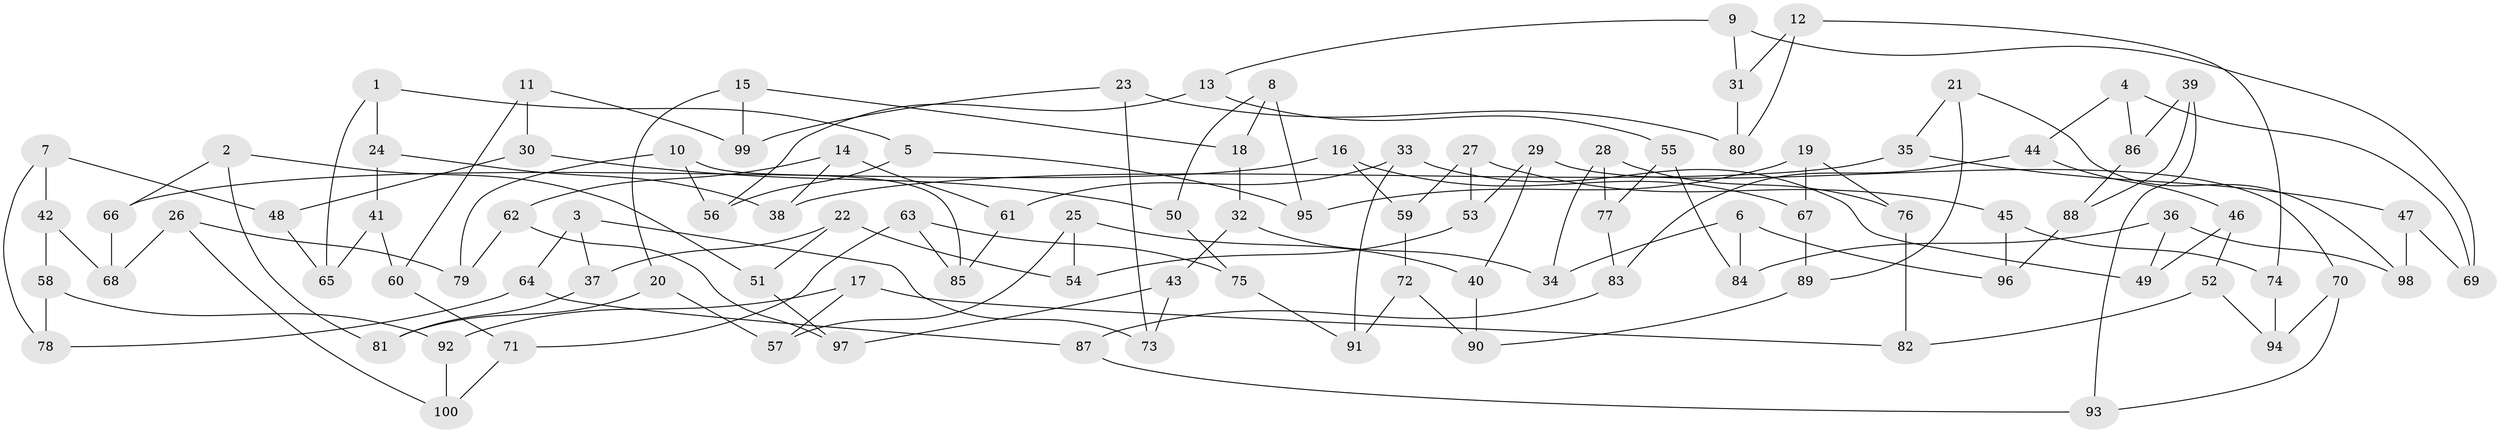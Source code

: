 // Generated by graph-tools (version 1.1) at 2025/39/02/21/25 10:39:00]
// undirected, 100 vertices, 150 edges
graph export_dot {
graph [start="1"]
  node [color=gray90,style=filled];
  1;
  2;
  3;
  4;
  5;
  6;
  7;
  8;
  9;
  10;
  11;
  12;
  13;
  14;
  15;
  16;
  17;
  18;
  19;
  20;
  21;
  22;
  23;
  24;
  25;
  26;
  27;
  28;
  29;
  30;
  31;
  32;
  33;
  34;
  35;
  36;
  37;
  38;
  39;
  40;
  41;
  42;
  43;
  44;
  45;
  46;
  47;
  48;
  49;
  50;
  51;
  52;
  53;
  54;
  55;
  56;
  57;
  58;
  59;
  60;
  61;
  62;
  63;
  64;
  65;
  66;
  67;
  68;
  69;
  70;
  71;
  72;
  73;
  74;
  75;
  76;
  77;
  78;
  79;
  80;
  81;
  82;
  83;
  84;
  85;
  86;
  87;
  88;
  89;
  90;
  91;
  92;
  93;
  94;
  95;
  96;
  97;
  98;
  99;
  100;
  1 -- 24;
  1 -- 5;
  1 -- 65;
  2 -- 81;
  2 -- 66;
  2 -- 51;
  3 -- 73;
  3 -- 37;
  3 -- 64;
  4 -- 44;
  4 -- 69;
  4 -- 86;
  5 -- 95;
  5 -- 56;
  6 -- 96;
  6 -- 34;
  6 -- 84;
  7 -- 78;
  7 -- 42;
  7 -- 48;
  8 -- 95;
  8 -- 50;
  8 -- 18;
  9 -- 13;
  9 -- 69;
  9 -- 31;
  10 -- 56;
  10 -- 79;
  10 -- 85;
  11 -- 99;
  11 -- 30;
  11 -- 60;
  12 -- 31;
  12 -- 80;
  12 -- 74;
  13 -- 55;
  13 -- 56;
  14 -- 62;
  14 -- 38;
  14 -- 61;
  15 -- 20;
  15 -- 99;
  15 -- 18;
  16 -- 66;
  16 -- 67;
  16 -- 59;
  17 -- 82;
  17 -- 57;
  17 -- 92;
  18 -- 32;
  19 -- 95;
  19 -- 76;
  19 -- 67;
  20 -- 57;
  20 -- 81;
  21 -- 89;
  21 -- 35;
  21 -- 98;
  22 -- 51;
  22 -- 54;
  22 -- 37;
  23 -- 99;
  23 -- 73;
  23 -- 80;
  24 -- 41;
  24 -- 38;
  25 -- 40;
  25 -- 57;
  25 -- 54;
  26 -- 68;
  26 -- 79;
  26 -- 100;
  27 -- 59;
  27 -- 45;
  27 -- 53;
  28 -- 34;
  28 -- 76;
  28 -- 77;
  29 -- 53;
  29 -- 40;
  29 -- 70;
  30 -- 48;
  30 -- 50;
  31 -- 80;
  32 -- 34;
  32 -- 43;
  33 -- 91;
  33 -- 49;
  33 -- 61;
  35 -- 38;
  35 -- 47;
  36 -- 98;
  36 -- 84;
  36 -- 49;
  37 -- 81;
  39 -- 88;
  39 -- 86;
  39 -- 93;
  40 -- 90;
  41 -- 60;
  41 -- 65;
  42 -- 58;
  42 -- 68;
  43 -- 97;
  43 -- 73;
  44 -- 83;
  44 -- 46;
  45 -- 96;
  45 -- 74;
  46 -- 52;
  46 -- 49;
  47 -- 69;
  47 -- 98;
  48 -- 65;
  50 -- 75;
  51 -- 97;
  52 -- 94;
  52 -- 82;
  53 -- 54;
  55 -- 77;
  55 -- 84;
  58 -- 92;
  58 -- 78;
  59 -- 72;
  60 -- 71;
  61 -- 85;
  62 -- 79;
  62 -- 97;
  63 -- 75;
  63 -- 85;
  63 -- 71;
  64 -- 78;
  64 -- 87;
  66 -- 68;
  67 -- 89;
  70 -- 94;
  70 -- 93;
  71 -- 100;
  72 -- 91;
  72 -- 90;
  74 -- 94;
  75 -- 91;
  76 -- 82;
  77 -- 83;
  83 -- 87;
  86 -- 88;
  87 -- 93;
  88 -- 96;
  89 -- 90;
  92 -- 100;
}
